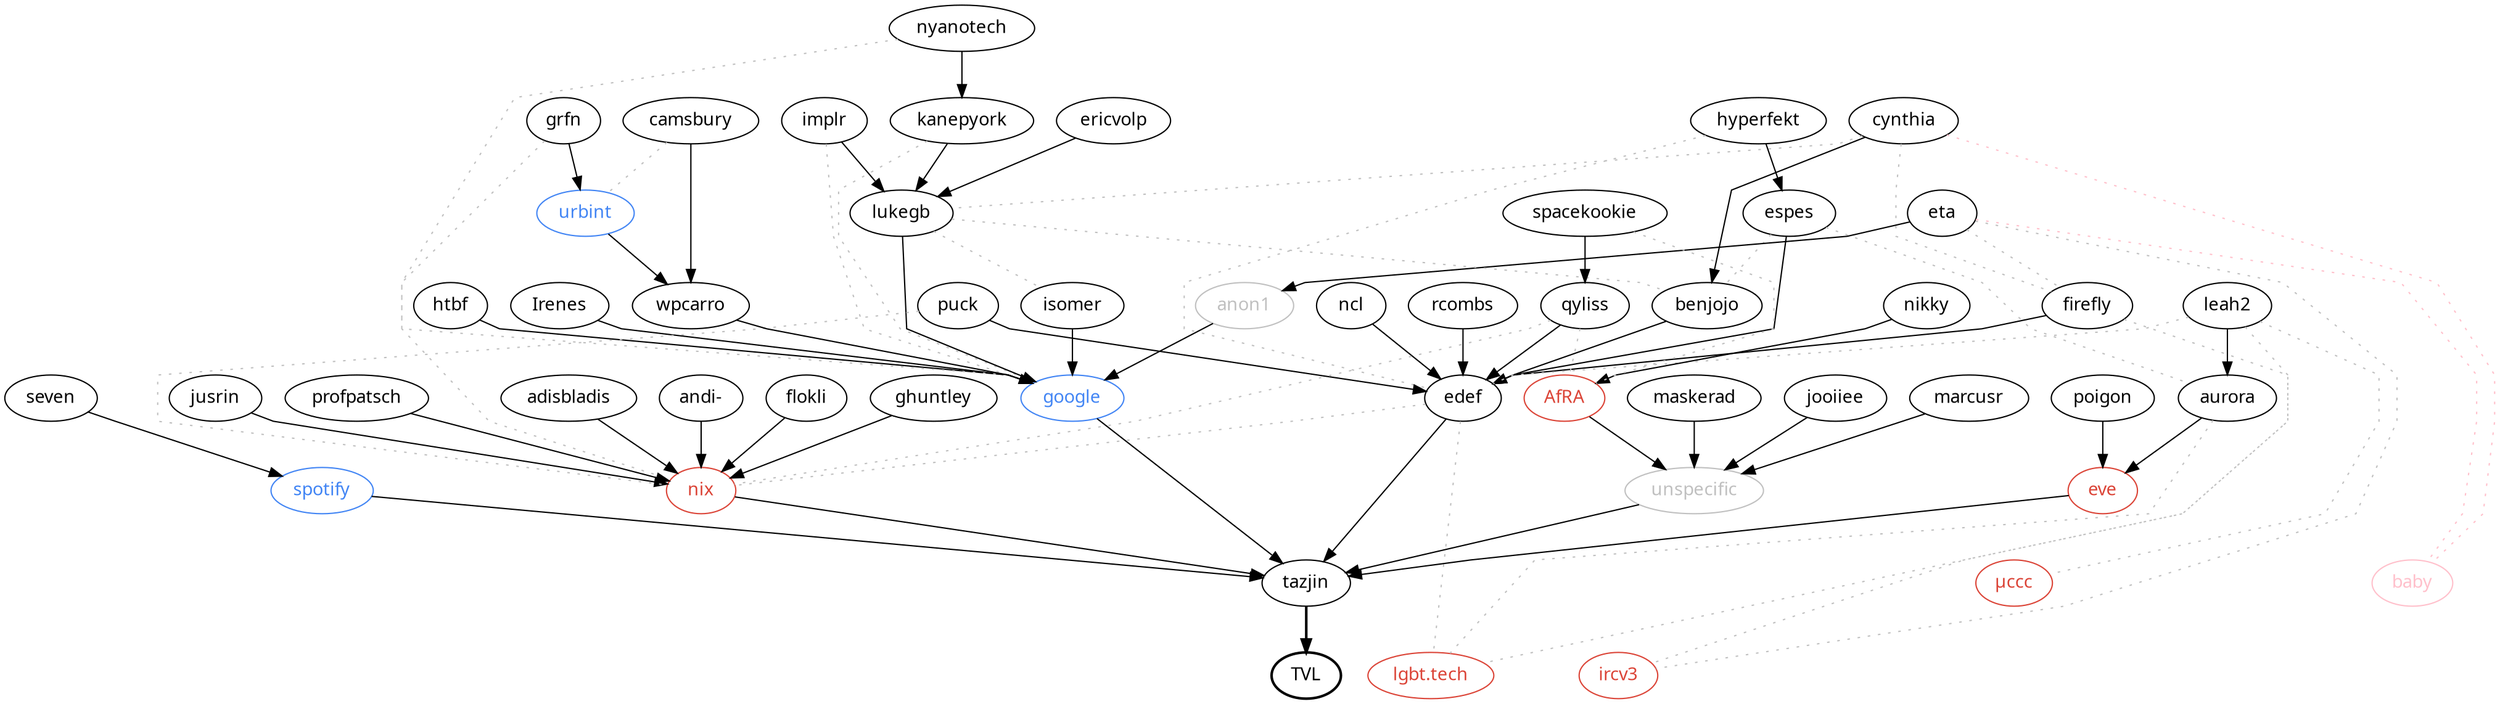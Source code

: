 digraph tvl {
  node [fontname = "JetBrains Mono"];
  overlap = false;
  splines = polyline;

  TVL [style="bold" href="http://tvl.fyi"];
  tazjin -> TVL [style="bold"];

  // people
  subgraph {
    adisbladis [href="http://nixos.expert/"];
    andi [label="andi-" href="https://andreas.rammhold.de/"];
    anon1 [color="grey" fontcolor="grey"];
    aurora [href="https://nonegenderleftfox.aventine.se/"];
    benjojo [href="https://benjojo.co.uk/"];
    camsbury [href="https://camsbury.com/"];
    cynthia [href="https://cynthia.re/"];
    edef [href="https://edef.eu/files/edef.hs"];
    ericvolp [href="https://ericv.me"];
    espes;
    eta [href="https://theta.eu.org/"];
    firefly [href="http://firefly.nu/"];
    flokli [href="https://flokli.de/"];
    ghuntley [href="https://ghuntley.com/"];
    grfn [href="http://gws.fyi"];
    htbf [href="https://htbf.dev/"];
    hyperfekt [href="https://hyperfekt.net"];
    implr [href="https://twitter.com/implring"];
    Irenes [href="https://www.pluralpride.com/"];
    isomer [href="https://www.lorier.net/"];
    jooiiee [href="https://jooiiee.se/"];
    jusrin [href="https://jusrin.dev/"];
    kanepyork [href="https://social.wxcafe.net/@riking"];
    leah2 [href="https://leahneukirchen.org/"];
    lukegb [href="https://lukegb.com/"];
    marcusr [href="http://marcus.nordaaker.com/"];
    maskerad [href="https://femalelegends.com/"];
    ncl;
    nikky [href="http://nikky.moe/"];
    nyanotech [href="https://twitter.com/nyanotech"];
    poigon;
    profpatsch [href="http://profpatsch.de/"];
    puck [href="https://puckipedia.com/"];
    qyliss [href="https://alyssa.is"];
    rcombs [href="http://rcombs.me/"];
    seven [href="https://open.spotify.com/user/so7"];
    spacekookie [href="https://spacekookie.de/"];
    tazjin [href="https://tazj.in/"];
    wpcarro [href="https://wpcarro.dev/"];
  }

  // companies (blue)
  subgraph {
    node [color="#4285f4" fontcolor="#4285f4"];
    spotify [href="https://www.spotify.com/"];
    google [href="https://www.google.com/"];
    urbint [href="https://www.urbint.com/"];
  }

  // communities? (red)
  subgraph {
    node [color="#db4437" fontcolor="#db4437"];
    eve [href="https://www.eveonline.com/"];
    nix [href="https://nixos.org/nix/"];
    ircv3 [href="https://ircv3.net/"];
    lgbtslack [label="lgbt.tech" href="https://lgbtq.technology/"];
    muccc [label="µccc" href="https://muc.ccc.de/"];
    afra [label="AfRA" href="https://afra-berlin.de/"];
  }

  // special
  subgraph {
    baby [color="pink" fontcolor="pink" href="https://cynthia.re/s/baby"];
    unspecific [color="grey" fontcolor="grey"];
  }

  // primary edges (how did they end up in TVL?)
  subgraph {
    // Direct edges
    nix -> tazjin;
    spotify -> tazjin;
    google -> tazjin;
    eve -> tazjin;
    unspecific -> tazjin;
    edef -> tazjin;

    // via nix
    adisbladis -> nix;
    jusrin -> nix;
    ghuntley -> nix;
    flokli -> nix;
    andi -> nix;
    profpatsch -> nix;

    // via edef
    benjojo -> edef;
    espes -> edef;
    firefly -> edef;
    leah2 -> aurora;
    ncl -> edef;
    puck -> edef;
    qyliss -> edef;
    rcombs -> edef;

    // via spotify
    seven -> spotify;

    // via google
    htbf -> google;
    Irenes -> google;
    isomer -> google;
    lukegb -> google;
    wpcarro -> google;

    // via urbint
    grfn -> urbint;

    // random primary
    urbint -> wpcarro;
    camsbury -> wpcarro;
    anon1 -> google;
    aurora -> eve;
    cynthia -> benjojo;
    eta -> anon1;
    ericvolp -> lukegb;
    jooiiee -> unspecific;
    kanepyork -> lukegb;
    marcusr -> unspecific;
    maskerad -> unspecific;
    nyanotech -> kanepyork;
    poigon -> eve;
    implr -> lukegb;
    hyperfekt -> espes;
    afra -> unspecific;
    nikky -> afra;
    spacekookie -> qyliss;
  }

  // secondary edges (how are they connected otherwise?)
  subgraph {
    edge [weight=0 style="dotted" color="grey" arrowhead="none"];

    // lgbt slack
    aurora -> lgbtslack;
    leah2 -> lgbtslack;
    edef -> lgbtslack;

    // ircv3
    eta -> ircv3;
    firefly -> ircv3;

    // µccc
    leah2 -> muccc;

    // random
    leah2 -> edef;
    lukegb -> isomer;
    eta -> firefly;
    cynthia -> firefly;
    cynthia -> lukegb;
    implr -> google;
    kanepyork -> google;
    nyanotech -> google;
    lukegb -> benjojo;
    espes -> benjojo;
    espes -> aurora;
    puck -> nix;
    qyliss -> nix;
    grfn -> nix;
    edef -> nix;
    hyperfekt -> edef;
    camsbury -> urbint;
    spacekookie -> afra;
    qyliss -> afra;
  }

  // baby
  subgraph {
    edge [weight=0 style="dotted" color="pink" arrowhead="none"];
    cynthia -> baby;
    eta -> baby;
  }
}
